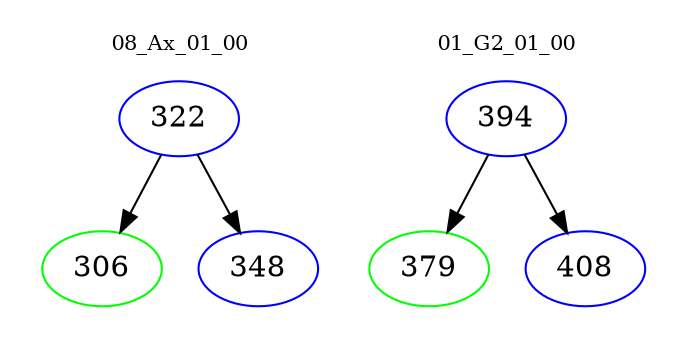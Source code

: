 digraph{
subgraph cluster_0 {
color = white
label = "08_Ax_01_00";
fontsize=10;
T0_322 [label="322", color="blue"]
T0_322 -> T0_306 [color="black"]
T0_306 [label="306", color="green"]
T0_322 -> T0_348 [color="black"]
T0_348 [label="348", color="blue"]
}
subgraph cluster_1 {
color = white
label = "01_G2_01_00";
fontsize=10;
T1_394 [label="394", color="blue"]
T1_394 -> T1_379 [color="black"]
T1_379 [label="379", color="green"]
T1_394 -> T1_408 [color="black"]
T1_408 [label="408", color="blue"]
}
}

